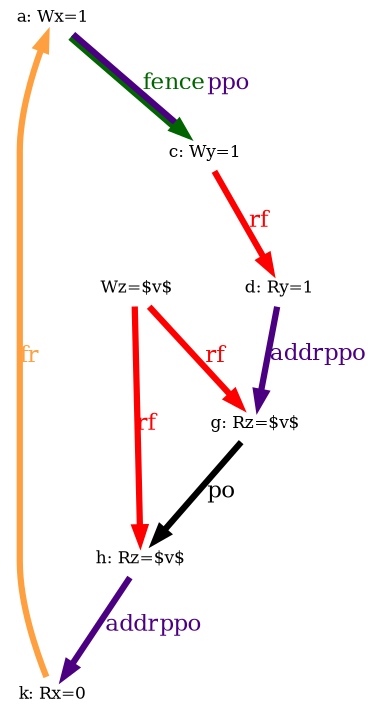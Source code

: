 digraph G {

splines=spline;
pad="0.000000";


/* the unlocked events */
eiid0 [label="a: Wx=1", shape="none", fontsize=8, pos="1.000000,2.025000!", fixedsize="false", height="0.111111", width="0.555556"];
eiid1 [label="c: Wy=1", shape="none", fontsize=8, pos="1.000000,1.575000!", fixedsize="false", height="0.111111", width="0.555556"];
eiid2 [label="d: Ry=1", shape="none", fontsize=8, pos="2.000000,2.025000!", fixedsize="false", height="0.111111", width="0.555556"];
eiid3 [label="g: Rz=$v$", shape="none", fontsize=8, pos="2.000000,1.575000!", fixedsize="false", height="0.111111", width="0.555556"];
eiid4 [label="h: Rz=$v$", shape="none", fontsize=8, pos="2.000000,1.125000!", fixedsize="false", height="0.111111", width="0.555556"];
eiid5 [label="k: Rx=0", shape="none", fontsize=8, pos="2.000000,0.675000!", fixedsize="false", height="0.111111", width="0.555556"];
eiid6 [label=" Wz=$v$", shape="none", fontsize=8, pos="3.000000,1.350000!", fixedsize="false", height="0.111111", width="0.555556"];

/* the intra_causality_data edges */


/* the intra_causality_control edges */

/* the poi edges */
/* the rfmap edges */


/* The viewed-before edges */
eiid0 -> eiid1 [label=<<font color="darkgreen">fence</font><font color="indigo">ppo</font>>, color="darkgreen:indigo", fontsize=11, penwidth="3.000000", arrowsize="0.666700"];
eiid1 -> eiid2 [label=<<font color="red">rf</font>>, color="red", fontsize=11, penwidth="3.000000", arrowsize="0.666700"];
eiid2 -> eiid3 [label=<<font color="indigo">addr</font><font color="indigo">ppo</font>>, color="indigo", fontsize=11, penwidth="3.000000", arrowsize="0.666700"];
eiid3 -> eiid4 [label=<<font color="black">po</font>>, color="black", fontsize=11, penwidth="3.000000", arrowsize="0.666700"];
eiid4 -> eiid5 [label=<<font color="indigo">addr</font><font color="indigo">ppo</font>>, color="indigo", fontsize=11, penwidth="3.000000", arrowsize="0.666700"];
eiid5 -> eiid0 [label=<<font color="#ffa040">fr</font>>, color="#ffa040", fontsize=11, penwidth="3.000000", arrowsize="0.666700"];
eiid6 -> eiid3 [label=<<font color="red">rf</font>>, color="red", fontsize=11, penwidth="3.000000", arrowsize="0.666700"];
eiid6 -> eiid4 [label=<<font color="red">rf</font>>, color="red", fontsize=11, penwidth="3.000000", arrowsize="0.666700"];
}
